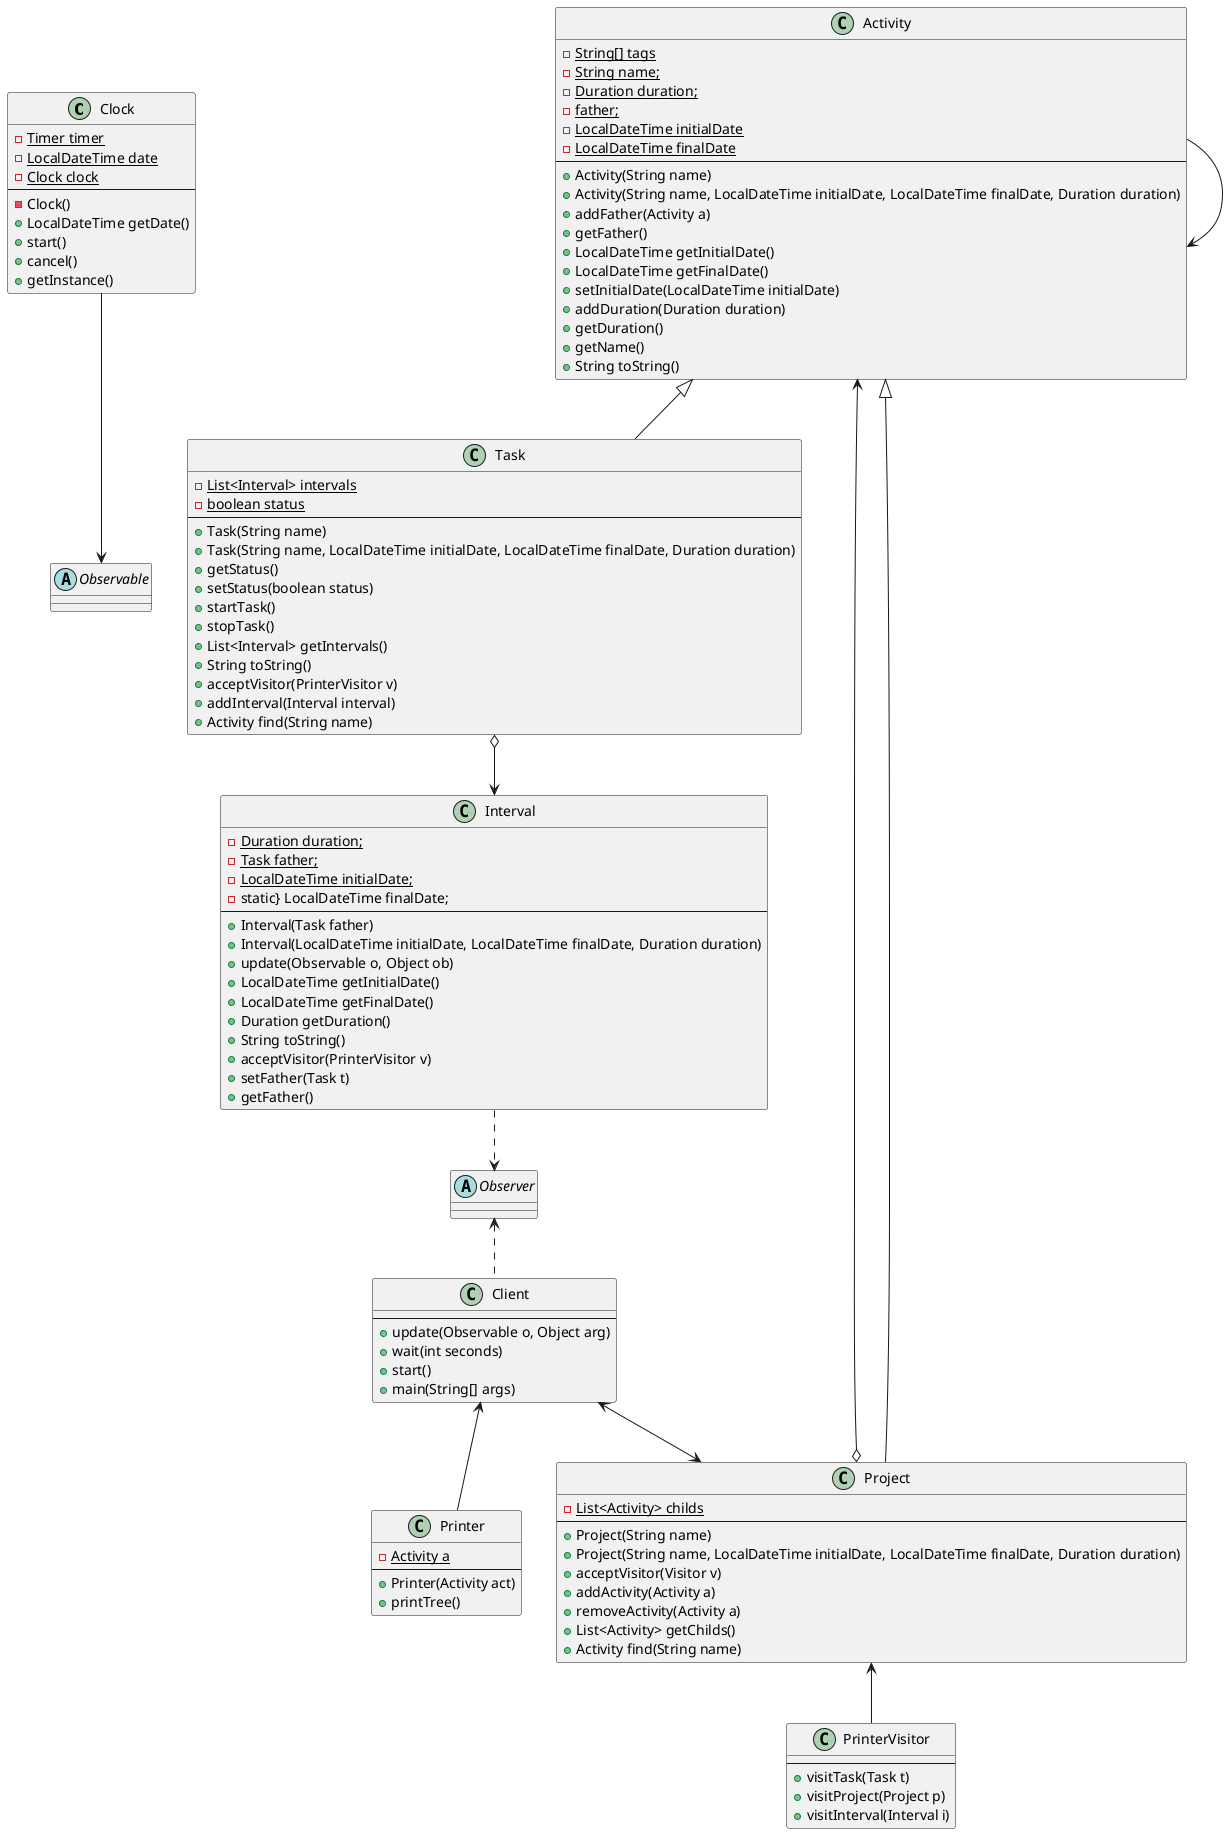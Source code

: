 @startuml


abstract class Clock
abstract class Observable
abstract class Activity
abstract class Interval
abstract class Observer
abstract class Task
abstract class Project
abstract class Client
abstract class PrinterVisitor
abstract class Printer



Activity --> Activity
Activity <--o Project
Activity <|-- Project
Activity <|-- Task
Task o--> Interval
Interval ..> Observer
Observer <.. Client
Clock --> Observable
Client <--> Project
Client <-- Printer
Project <-- PrinterVisitor



class Clock {
- {static} Timer timer
- {static} LocalDateTime date
- {static} Clock clock
--
- Clock()
+ LocalDateTime getDate()
+ start()
+ cancel()
+ getInstance()
}

class Activity{
- {static} String[] tags
- {static} String name;
- {static} Duration duration;
- {static} father;
- {static} LocalDateTime initialDate
- {static} LocalDateTime finalDate
--
+ Activity(String name)
+ Activity(String name, LocalDateTime initialDate, LocalDateTime finalDate, Duration duration)
+ addFather(Activity a)
+ getFather()
+ LocalDateTime getInitialDate()
+ LocalDateTime getFinalDate()
+ setInitialDate(LocalDateTime initialDate)
+ addDuration(Duration duration)
+ getDuration()
+ getName()
+ String toString()
}

class Interval{
- {static} Duration duration;
- {static} Task father;
- {static} LocalDateTime initialDate;
- static} LocalDateTime finalDate;
--
+ Interval(Task father)
+ Interval(LocalDateTime initialDate, LocalDateTime finalDate, Duration duration)
+ update(Observable o, Object ob)
+ LocalDateTime getInitialDate()
+ LocalDateTime getFinalDate()
+ Duration getDuration()
+ String toString()
+ acceptVisitor(PrinterVisitor v)
+ setFather(Task t)
+ getFather()
}

class Task{
- {static} List<Interval> intervals
- {static} boolean status
--
+ Task(String name)
+ Task(String name, LocalDateTime initialDate, LocalDateTime finalDate, Duration duration)
+ getStatus()
+ setStatus(boolean status)
+ startTask()
+ stopTask()
+ List<Interval> getIntervals()
+ String toString()
+ acceptVisitor(PrinterVisitor v)
+ addInterval(Interval interval)
+ Activity find(String name)
}

class Project{
- {static} List<Activity> childs
--
+ Project(String name)
+ Project(String name, LocalDateTime initialDate, LocalDateTime finalDate, Duration duration)
+ acceptVisitor(Visitor v)
+ addActivity(Activity a)
+ removeActivity(Activity a)
+ List<Activity> getChilds()
+ Activity find(String name)
}


class Client{
--
+ update(Observable o, Object arg)
+ wait(int seconds)
+ start()
+ main(String[] args)
}

class Printer{
- {static} Activity a
--
+ Printer(Activity act)
+ printTree()
}

class PrinterVisitor{
--
+ visitTask(Task t)
+ visitProject(Project p)
+ visitInterval(Interval i)
}

@enduml